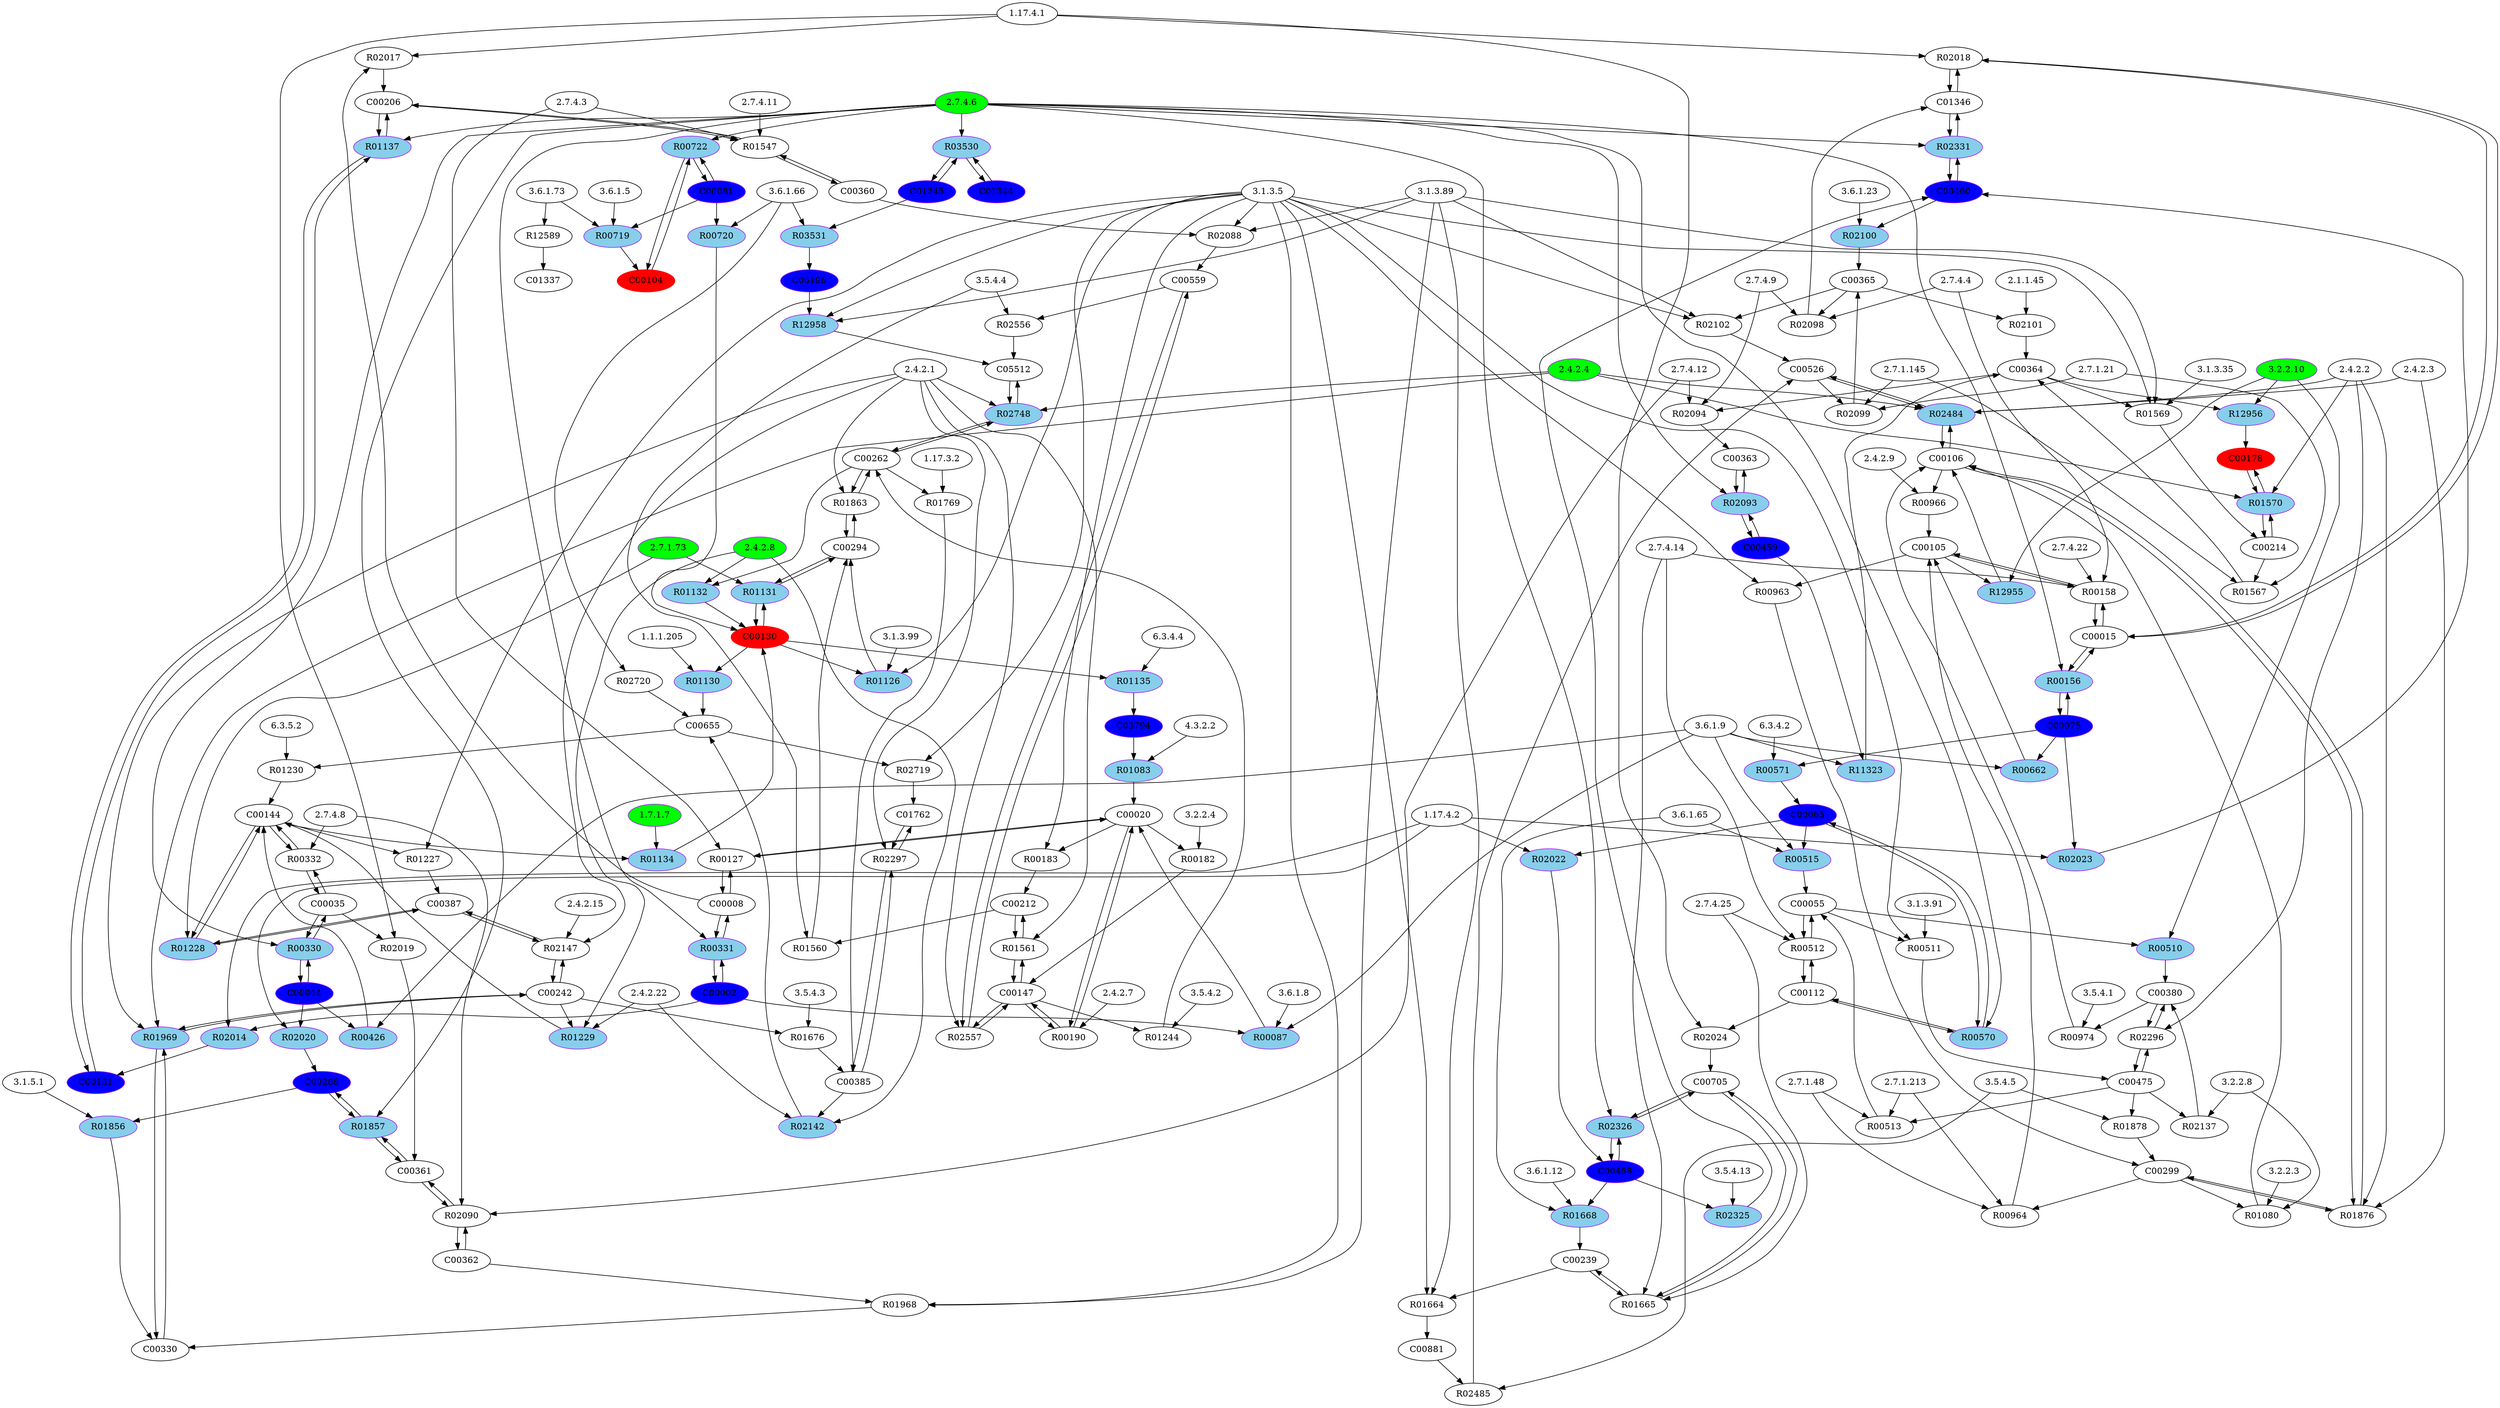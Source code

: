 digraph G {
"1.17.4.1" [type=E];
"3.1.5.1" [type=E];
"2.4.2.22" [type=E];
"2.7.1.213" [type=E];
"2.4.2.3" [type=E];
"6.3.5.2" [type=E];
"2.7.4.25" [type=E];
"3.6.1.12" [type=E];
"3.6.1.9" [type=E];
"3.1.3.99" [type=E];
"3.1.3.5" [type=E];
"2.7.4.22" [type=E];
"3.6.1.23" [type=E];
"3.6.1.66" [type=E];
"2.1.1.45" [type=E];
"4.3.2.2" [type=E];
"3.6.1.73" [type=E];
"1.7.1.7" [color=purple, fillcolor=green, style=filled, type=E];
"2.4.2.7" [type=E];
"2.4.2.2" [type=E];
"3.2.2.10" [color=purple, fillcolor=green, style=filled, type=E];
"2.4.2.1" [type=E];
"3.5.4.4" [type=E];
"2.7.1.48" [type=E];
"2.7.4.3" [type=E];
"2.7.4.14" [type=E];
"2.7.4.4" [type=E];
"3.6.1.5" [type=E];
"6.3.4.2" [type=E];
"2.7.4.9" [type=E];
"3.5.4.13" [type=E];
"2.4.2.15" [type=E];
"3.1.3.35" [type=E];
"2.7.4.12" [type=E];
"1.17.4.2" [type=E];
"3.6.1.65" [type=E];
"3.6.1.8" [type=E];
"3.5.4.1" [type=E];
"3.2.2.8" [type=E];
"3.5.4.5" [type=E];
"3.5.4.3" [type=E];
"2.4.2.8" [color=purple, fillcolor=green, style=filled, type=E];
"6.3.4.4" [type=E];
"2.4.2.4" [color=purple, fillcolor=green, style=filled, type=E];
"3.1.3.89" [type=E];
"2.7.1.145" [type=E];
"2.7.4.11" [type=E];
"2.7.1.21" [type=E];
"1.1.1.205" [type=E];
"3.2.2.3" [type=E];
"1.17.3.2" [type=E];
"2.4.2.9" [type=E];
"3.2.2.4" [type=E];
"2.7.1.73" [color=purple, fillcolor=green, style=filled, type=E];
"2.7.4.8" [type=E];
"3.5.4.2" [type=E];
"3.1.3.91" [type=E];
"2.7.4.6" [color=purple, fillcolor=green, style=filled, type=E];
R00722 [color=purple, fillcolor=skyblue, style=filled, type=R];
R02023 [color=purple, fillcolor=skyblue, style=filled, type=R];
R02325 [color=purple, fillcolor=skyblue, style=filled, type=R];
R02093 [color=purple, fillcolor=skyblue, style=filled, type=R];
R01130 [color=purple, fillcolor=skyblue, style=filled, type=R];
R01856 [color=purple, fillcolor=skyblue, style=filled, type=R];
R02014 [color=purple, fillcolor=skyblue, style=filled, type=R];
R02326 [color=purple, fillcolor=skyblue, style=filled, type=R];
R12955 [color=purple, fillcolor=skyblue, style=filled, type=R];
R01676 [type=R];
R02296 [type=R];
R01083 [color=purple, fillcolor=skyblue, style=filled, type=R];
R02100 [color=purple, fillcolor=skyblue, style=filled, type=R];
R02142 [color=purple, fillcolor=skyblue, style=filled, type=R];
R02020 [color=purple, fillcolor=skyblue, style=filled, type=R];
R00510 [color=purple, fillcolor=skyblue, style=filled, type=R];
R02147 [type=R];
R02101 [type=R];
R01863 [type=R];
R02018 [type=R];
R01131 [color=purple, fillcolor=skyblue, style=filled, type=R];
R01135 [color=purple, fillcolor=skyblue, style=filled, type=R];
R01968 [type=R];
R00966 [type=R];
R01664 [type=R];
R00158 [type=R];
R01244 [type=R];
R02748 [color=purple, fillcolor=skyblue, style=filled, type=R];
R01229 [color=purple, fillcolor=skyblue, style=filled, type=R];
R02556 [type=R];
R00330 [color=purple, fillcolor=skyblue, style=filled, type=R];
R00426 [color=purple, fillcolor=skyblue, style=filled, type=R];
R02485 [type=R];
R03531 [color=purple, fillcolor=skyblue, style=filled, type=R];
R12589 [type=R];
R02099 [type=R];
R01137 [color=purple, fillcolor=skyblue, style=filled, type=R];
R00156 [color=purple, fillcolor=skyblue, style=filled, type=R];
R00183 [type=R];
R01668 [color=purple, fillcolor=skyblue, style=filled, type=R];
R01857 [color=purple, fillcolor=skyblue, style=filled, type=R];
R00719 [color=purple, fillcolor=skyblue, style=filled, type=R];
R00513 [type=R];
R01126 [color=purple, fillcolor=skyblue, style=filled, type=R];
R02017 [type=R];
R00662 [color=purple, fillcolor=skyblue, style=filled, type=R];
R01969 [color=purple, fillcolor=skyblue, style=filled, type=R];
R02297 [type=R];
R01570 [color=purple, fillcolor=skyblue, style=filled, type=R];
R02331 [color=purple, fillcolor=skyblue, style=filled, type=R];
R02719 [type=R];
R02102 [type=R];
R02019 [type=R];
R00720 [color=purple, fillcolor=skyblue, style=filled, type=R];
R01227 [type=R];
R00087 [color=purple, fillcolor=skyblue, style=filled, type=R];
R01876 [type=R];
R12956 [color=purple, fillcolor=skyblue, style=filled, type=R];
R01132 [color=purple, fillcolor=skyblue, style=filled, type=R];
R00964 [type=R];
R02088 [type=R];
R03530 [color=purple, fillcolor=skyblue, style=filled, type=R];
R01769 [type=R];
R02137 [type=R];
R00963 [type=R];
R00511 [type=R];
R01567 [type=R];
R01080 [type=R];
R11323 [color=purple, fillcolor=skyblue, style=filled, type=R];
R00332 [type=R];
R00515 [color=purple, fillcolor=skyblue, style=filled, type=R];
R12958 [color=purple, fillcolor=skyblue, style=filled, type=R];
R00331 [color=purple, fillcolor=skyblue, style=filled, type=R];
R01665 [type=R];
R01569 [type=R];
R01560 [type=R];
R02090 [type=R];
R00570 [color=purple, fillcolor=skyblue, style=filled, type=R];
R01134 [color=purple, fillcolor=skyblue, style=filled, type=R];
R02557 [type=R];
R00571 [color=purple, fillcolor=skyblue, style=filled, type=R];
R02484 [color=purple, fillcolor=skyblue, style=filled, type=R];
R00512 [type=R];
R01878 [type=R];
R02098 [type=R];
R02094 [type=R];
R02720 [type=R];
R02022 [color=purple, fillcolor=skyblue, style=filled, type=R];
R00190 [type=R];
R01547 [type=R];
R01230 [type=R];
R01228 [color=purple, fillcolor=skyblue, style=filled, type=R];
R02024 [type=R];
R00182 [type=R];
R00974 [type=R];
R00127 [type=R];
R01561 [type=R];
C00458 [color=purple, fillcolor=blue, style=filled, type=C];
C00008 [type=C];
C00147 [type=C];
C03794 [color=purple, fillcolor=blue, style=filled, type=C];
C00299 [type=C];
C00144 [type=C];
C00365 [type=C];
C00881 [type=C];
C00330 [type=C];
C00002 [color=purple, fillcolor=blue, style=filled, type=C];
C01345 [color=purple, fillcolor=blue, style=filled, type=C];
C05512 [type=C];
C01344 [color=purple, fillcolor=blue, style=filled, type=C];
C00112 [type=C];
C00055 [type=C];
C00385 [type=C];
C06196 [color=purple, fillcolor=blue, style=filled, type=C];
C01762 [type=C];
C00380 [type=C];
C00106 [type=C];
C00075 [color=purple, fillcolor=blue, style=filled, type=C];
C00286 [color=purple, fillcolor=blue, style=filled, type=C];
C00239 [type=C];
C00206 [type=C];
C00081 [color=purple, fillcolor=blue, style=filled, type=C];
C00105 [type=C];
C00362 [type=C];
C00705 [type=C];
C01346 [type=C];
C00214 [type=C];
C00178 [color=red, fillcolor=red, style=filled, type=C];
C00063 [color=purple, fillcolor=blue, style=filled, type=C];
C00361 [type=C];
C00130 [color=red, fillcolor=red, style=filled, type=C];
C00015 [type=C];
C00020 [type=C];
C00242 [type=C];
C00360 [type=C];
C00655 [type=C];
C00044 [color=purple, fillcolor=blue, style=filled, type=C];
C00460 [color=purple, fillcolor=blue, style=filled, type=C];
C00104 [color=red, fillcolor=red, style=filled, type=C];
C00131 [color=purple, fillcolor=blue, style=filled, type=C];
C00459 [color=purple, fillcolor=blue, style=filled, type=C];
C00294 [type=C];
C00526 [type=C];
C01337 [type=C];
C00262 [type=C];
C00035 [type=C];
C00364 [type=C];
C00559 [type=C];
C00212 [type=C];
C00387 [type=C];
C00475 [type=C];
C00363 [type=C];
C06196 -> R12958;
R12958 -> C05512;
C01344 -> R03530;
R03530 -> C01344;
R03530 -> C01345;
C01345 -> R03530;
C01345 -> R03531;
R03531 -> C06196;
C00559 -> R02556;
R02556 -> C05512;
C00360 -> R02088;
R02088 -> C00559;
C00360 -> R01547;
R01547 -> C00360;
R01547 -> C00206;
C00206 -> R01547;
C00206 -> R01137;
R01137 -> C00206;
R01137 -> C00131;
C00131 -> R01137;
C00559 -> R02557;
R02557 -> C00559;
R02557 -> C00147;
C00147 -> R02557;
C00147 -> R01244;
R01244 -> C00262;
C00212 -> R01561;
R01561 -> C00212;
R01561 -> C00147;
C00147 -> R01561;
C00212 -> R01560;
R01560 -> C00294;
C00020 -> R00183;
R00183 -> C00212;
C00147 -> R00190;
R00190 -> C00147;
R00190 -> C00020;
C00020 -> R00190;
C00020 -> R00182;
R00182 -> C00147;
C00020 -> R00127;
R00127 -> C00020;
R00127 -> C00008;
C00008 -> R00127;
C00008 -> R02017;
R02017 -> C00206;
C00002 -> R00331;
R00331 -> C00002;
R00331 -> C00008;
C00008 -> R00331;
C00002 -> R02014;
R02014 -> C00131;
C00002 -> R00087;
R00087 -> C00020;
C00262 -> R01132;
R01132 -> C00130;
C05512 -> R02748;
R02748 -> C05512;
R02748 -> C00262;
C00262 -> R02748;
C00294 -> R01863;
R01863 -> C00294;
R01863 -> C00262;
C00262 -> R01863;
C00294 -> R01131;
R01131 -> C00294;
R01131 -> C00130;
C00130 -> R01131;
C00130 -> R01126;
R01126 -> C00294;
C00130 -> R01130;
R01130 -> C00655;
C00130 -> R01135;
R01135 -> C03794;
C03794 -> R01083;
R01083 -> C00020;
C00104 -> R00722;
R00722 -> C00104;
R00722 -> C00081;
C00081 -> R00722;
C00081 -> R00719;
R00719 -> C00104;
C00081 -> R00720;
R00720 -> C00130;
C00262 -> R01769;
R01769 -> C00385;
C01762 -> R02297;
R02297 -> C01762;
R02297 -> C00385;
C00385 -> R02297;
C00655 -> R02719;
R02719 -> C01762;
C00385 -> R02142;
R02142 -> C00655;
R12589 -> C01337;
R02720 -> C00655;
C00242 -> R01229;
R01229 -> C00144;
C00242 -> R01676;
R01676 -> C00385;
C00387 -> R02147;
R02147 -> C00387;
R02147 -> C00242;
C00242 -> R02147;
C00387 -> R01228;
R01228 -> C00387;
R01228 -> C00144;
C00144 -> R01228;
C00144 -> R01227;
R01227 -> C00387;
C00144 -> R01134;
R01134 -> C00130;
C00655 -> R01230;
R01230 -> C00144;
C00144 -> R00332;
R00332 -> C00144;
R00332 -> C00035;
C00035 -> R00332;
C00035 -> R00330;
R00330 -> C00035;
R00330 -> C00044;
C00044 -> R00330;
C00035 -> R02019;
R02019 -> C00361;
C00044 -> R00426;
R00426 -> C00144;
C00044 -> R02020;
R02020 -> C00286;
C00330 -> R01969;
R01969 -> C00330;
R01969 -> C00242;
C00242 -> R01969;
C00362 -> R01968;
R01968 -> C00330;
C00362 -> R02090;
R02090 -> C00362;
R02090 -> C00361;
C00361 -> R02090;
C00361 -> R01857;
R01857 -> C00361;
R01857 -> C00286;
C00286 -> R01857;
C00286 -> R01856;
R01856 -> C00330;
C00299 -> R01876;
R01876 -> C00299;
R01876 -> C00106;
C00106 -> R01876;
C00299 -> R01080;
R01080 -> C00106;
C00299 -> R00964;
R00964 -> C00105;
C00105 -> R00963;
R00963 -> C00299;
C00106 -> R00966;
R00966 -> C00105;
C00105 -> R12955;
R12955 -> C00106;
C00105 -> R00158;
R00158 -> C00105;
R00158 -> C00015;
C00015 -> R00158;
C00015 -> R00156;
R00156 -> C00015;
R00156 -> C00075;
C00075 -> R00156;
C00075 -> R00662;
R00662 -> C00105;
C00075 -> R00571;
R00571 -> C00063;
C00380 -> R00974;
R00974 -> C00106;
C00475 -> R02296;
R02296 -> C00475;
R02296 -> C00380;
C00380 -> R02296;
C00475 -> R02137;
R02137 -> C00380;
C00475 -> R00513;
R00513 -> C00055;
C00475 -> R01878;
R01878 -> C00299;
C00055 -> R00511;
R00511 -> C00475;
C00055 -> R00510;
R00510 -> C00380;
C00055 -> R00512;
R00512 -> C00055;
R00512 -> C00112;
C00112 -> R00512;
C00112 -> R00570;
R00570 -> C00112;
R00570 -> C00063;
C00063 -> R00570;
C00112 -> R02024;
R02024 -> C00705;
C00063 -> R00515;
R00515 -> C00055;
C00063 -> R02022;
R02022 -> C00458;
C00239 -> R01664;
R01664 -> C00881;
C00881 -> R02485;
R02485 -> C00526;
C00239 -> R01665;
R01665 -> C00239;
R01665 -> C00705;
C00705 -> R01665;
C00705 -> R02326;
R02326 -> C00705;
R02326 -> C00458;
C00458 -> R02326;
C00458 -> R01668;
R01668 -> C00239;
C00458 -> R02325;
R02325 -> C00460;
C00526 -> R02484;
R02484 -> C00526;
R02484 -> C00106;
C00106 -> R02484;
C00526 -> R02099;
R02099 -> C00365;
C00365 -> R02102;
R02102 -> C00526;
C00365 -> R02098;
R02098 -> C01346;
C01346 -> R02018;
R02018 -> C01346;
R02018 -> C00015;
C00015 -> R02018;
C01346 -> R02331;
R02331 -> C01346;
R02331 -> C00460;
C00460 -> R02331;
C00460 -> R02100;
R02100 -> C00365;
C00075 -> R02023;
R02023 -> C00460;
C00214 -> R01570;
R01570 -> C00214;
R01570 -> C00178;
C00178 -> R01570;
C00214 -> R01567;
R01567 -> C00364;
C00364 -> R01569;
R01569 -> C00214;
C00364 -> R12956;
R12956 -> C00178;
C00365 -> R02101;
R02101 -> C00364;
C00364 -> R02094;
R02094 -> C00363;
C00363 -> R02093;
R02093 -> C00363;
R02093 -> C00459;
C00459 -> R02093;
C00459 -> R11323;
R11323 -> C00364;
"2.7.4.6" -> R00722;
"1.17.4.2" -> R02023;
"3.5.4.13" -> R02325;
"2.7.4.6" -> R02093;
"1.1.1.205" -> R01130;
"3.1.5.1" -> R01856;
"1.17.4.2" -> R02014;
"2.7.4.6" -> R02326;
"3.2.2.10" -> R12955;
"3.5.4.3" -> R01676;
"2.4.2.2" -> R02296;
"4.3.2.2" -> R01083;
"3.6.1.23" -> R02100;
"2.4.2.8" -> R02142;
"2.4.2.22" -> R02142;
"1.17.4.2" -> R02020;
"3.2.2.10" -> R00510;
"2.4.2.1" -> R02147;
"2.4.2.15" -> R02147;
"2.1.1.45" -> R02101;
"2.4.2.1" -> R01863;
"1.17.4.1" -> R02018;
"2.7.1.73" -> R01131;
"6.3.4.4" -> R01135;
"3.1.3.5" -> R01968;
"3.1.3.89" -> R01968;
"2.4.2.9" -> R00966;
"3.1.3.5" -> R01664;
"3.1.3.89" -> R01664;
"2.7.4.4" -> R00158;
"2.7.4.14" -> R00158;
"2.7.4.22" -> R00158;
"3.5.4.2" -> R01244;
"2.4.2.1" -> R02748;
"2.4.2.4" -> R02748;
"2.4.2.8" -> R01229;
"2.4.2.22" -> R01229;
"3.5.4.4" -> R02556;
"2.7.4.6" -> R00330;
"3.6.1.9" -> R00426;
"3.5.4.5" -> R02485;
"3.6.1.66" -> R03531;
"3.6.1.73" -> R12589;
"2.7.1.21" -> R02099;
"2.7.1.145" -> R02099;
"2.7.4.6" -> R01137;
"2.7.4.6" -> R00156;
"3.1.3.5" -> R00183;
"3.6.1.12" -> R01668;
"3.6.1.65" -> R01668;
"2.7.4.6" -> R01857;
"3.6.1.5" -> R00719;
"3.6.1.73" -> R00719;
"2.7.1.48" -> R00513;
"2.7.1.213" -> R00513;
"3.1.3.5" -> R01126;
"3.1.3.99" -> R01126;
"1.17.4.1" -> R02017;
"3.6.1.9" -> R00662;
"2.4.2.1" -> R01969;
"2.4.2.4" -> R01969;
"2.4.2.1" -> R02297;
"2.4.2.2" -> R01570;
"2.4.2.4" -> R01570;
"2.7.4.6" -> R02331;
"3.1.3.5" -> R02719;
"3.1.3.5" -> R02102;
"3.1.3.89" -> R02102;
"1.17.4.1" -> R02019;
"3.6.1.66" -> R00720;
"3.1.3.5" -> R01227;
"3.6.1.8" -> R00087;
"3.6.1.9" -> R00087;
"2.4.2.2" -> R01876;
"2.4.2.3" -> R01876;
"3.2.2.10" -> R12956;
"2.4.2.8" -> R01132;
"2.7.1.48" -> R00964;
"2.7.1.213" -> R00964;
"3.1.3.5" -> R02088;
"3.1.3.89" -> R02088;
"2.7.4.6" -> R03530;
"1.17.3.2" -> R01769;
"3.2.2.8" -> R02137;
"3.1.3.5" -> R00963;
"3.1.3.5" -> R00511;
"3.1.3.91" -> R00511;
"2.7.1.21" -> R01567;
"2.7.1.145" -> R01567;
"3.2.2.3" -> R01080;
"3.2.2.8" -> R01080;
"3.6.1.9" -> R11323;
"2.7.4.8" -> R00332;
"3.6.1.9" -> R00515;
"3.6.1.65" -> R00515;
"3.1.3.5" -> R12958;
"3.1.3.89" -> R12958;
"2.7.4.6" -> R00331;
"2.7.4.14" -> R01665;
"2.7.4.25" -> R01665;
"3.1.3.5" -> R01569;
"3.1.3.35" -> R01569;
"3.1.3.89" -> R01569;
"3.5.4.4" -> R01560;
"2.7.4.8" -> R02090;
"2.7.4.12" -> R02090;
"2.7.4.6" -> R00570;
"1.7.1.7" -> R01134;
"2.4.2.1" -> R02557;
"6.3.4.2" -> R00571;
"2.4.2.2" -> R02484;
"2.4.2.3" -> R02484;
"2.4.2.4" -> R02484;
"2.7.4.14" -> R00512;
"2.7.4.25" -> R00512;
"3.5.4.5" -> R01878;
"2.7.4.4" -> R02098;
"2.7.4.9" -> R02098;
"2.7.4.9" -> R02094;
"2.7.4.12" -> R02094;
"3.6.1.66" -> R02720;
"1.17.4.2" -> R02022;
"2.4.2.7" -> R00190;
"2.7.4.3" -> R01547;
"2.7.4.11" -> R01547;
"6.3.5.2" -> R01230;
"2.7.1.73" -> R01228;
"1.17.4.1" -> R02024;
"3.2.2.4" -> R00182;
"3.5.4.1" -> R00974;
"2.7.4.3" -> R00127;
"2.4.2.1" -> R01561;
}
